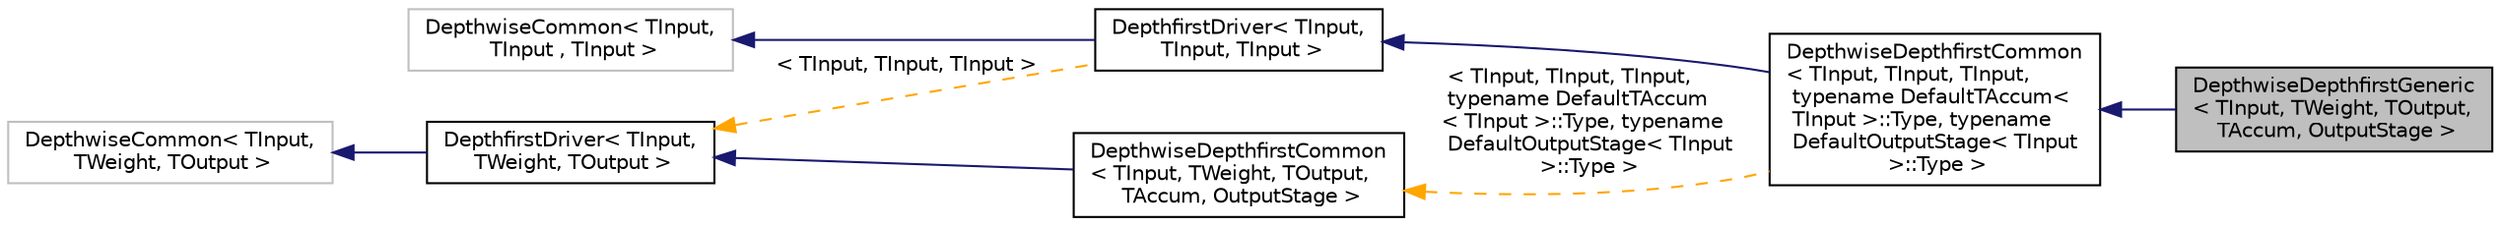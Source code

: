 digraph "DepthwiseDepthfirstGeneric&lt; TInput, TWeight, TOutput, TAccum, OutputStage &gt;"
{
 // LATEX_PDF_SIZE
  edge [fontname="Helvetica",fontsize="10",labelfontname="Helvetica",labelfontsize="10"];
  node [fontname="Helvetica",fontsize="10",shape=record];
  rankdir="LR";
  Node1 [label="DepthwiseDepthfirstGeneric\l\< TInput, TWeight, TOutput,\l TAccum, OutputStage \>",height=0.2,width=0.4,color="black", fillcolor="grey75", style="filled", fontcolor="black",tooltip=" "];
  Node2 -> Node1 [dir="back",color="midnightblue",fontsize="10",style="solid",fontname="Helvetica"];
  Node2 [label="DepthwiseDepthfirstCommon\l\< TInput, TInput, TInput,\l typename DefaultTAccum\<\l TInput \>::Type, typename\l DefaultOutputStage\< TInput\l \>::Type \>",height=0.2,width=0.4,color="black", fillcolor="white", style="filled",URL="$classarm__conv_1_1depthwise_1_1_depthwise_depthfirst_common.xhtml",tooltip=" "];
  Node3 -> Node2 [dir="back",color="midnightblue",fontsize="10",style="solid",fontname="Helvetica"];
  Node3 [label="DepthfirstDriver\< TInput,\l TInput, TInput \>",height=0.2,width=0.4,color="black", fillcolor="white", style="filled",URL="$classarm__conv_1_1depthwise_1_1_depthfirst_driver.xhtml",tooltip=" "];
  Node4 -> Node3 [dir="back",color="midnightblue",fontsize="10",style="solid",fontname="Helvetica"];
  Node4 [label="DepthwiseCommon\< TInput,\l TInput , TInput  \>",height=0.2,width=0.4,color="grey75", fillcolor="white", style="filled",tooltip=" "];
  Node5 -> Node3 [dir="back",color="orange",fontsize="10",style="dashed",label=" \< TInput, TInput, TInput \>" ,fontname="Helvetica"];
  Node5 [label="DepthfirstDriver\< TInput,\l TWeight, TOutput \>",height=0.2,width=0.4,color="black", fillcolor="white", style="filled",URL="$classarm__conv_1_1depthwise_1_1_depthfirst_driver.xhtml",tooltip=" "];
  Node6 -> Node5 [dir="back",color="midnightblue",fontsize="10",style="solid",fontname="Helvetica"];
  Node6 [label="DepthwiseCommon\< TInput,\l TWeight, TOutput \>",height=0.2,width=0.4,color="grey75", fillcolor="white", style="filled",tooltip=" "];
  Node7 -> Node2 [dir="back",color="orange",fontsize="10",style="dashed",label=" \< TInput, TInput, TInput,\l typename DefaultTAccum\l\< TInput \>::Type, typename\l DefaultOutputStage\< TInput\l \>::Type \>" ,fontname="Helvetica"];
  Node7 [label="DepthwiseDepthfirstCommon\l\< TInput, TWeight, TOutput,\l TAccum, OutputStage \>",height=0.2,width=0.4,color="black", fillcolor="white", style="filled",URL="$classarm__conv_1_1depthwise_1_1_depthwise_depthfirst_common.xhtml",tooltip=" "];
  Node5 -> Node7 [dir="back",color="midnightblue",fontsize="10",style="solid",fontname="Helvetica"];
}
